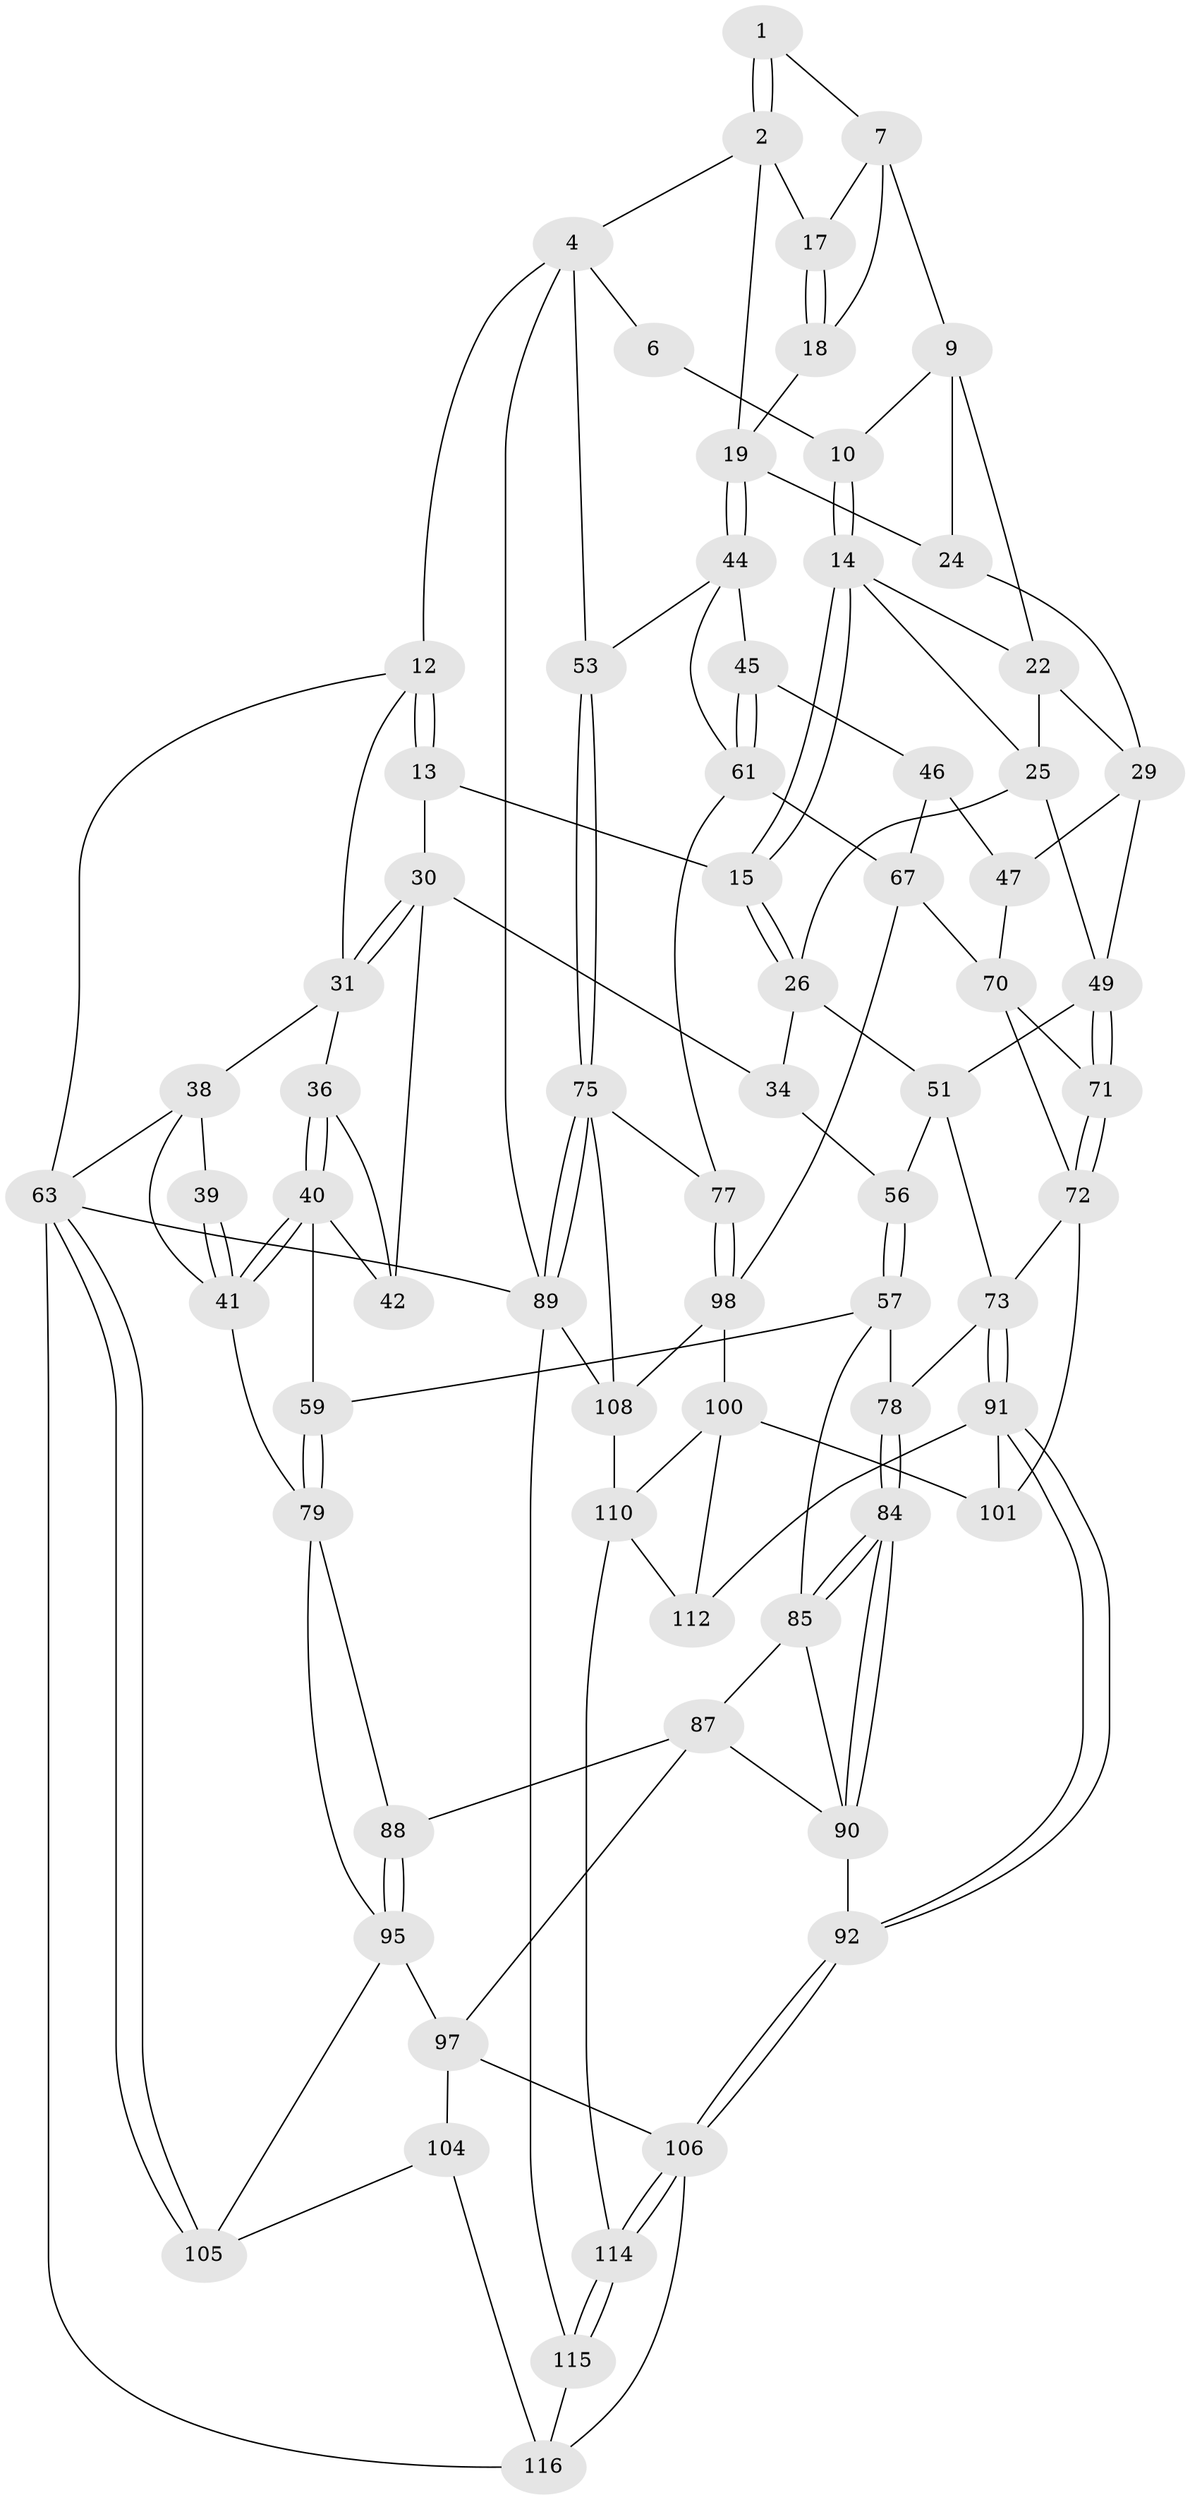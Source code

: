 // Generated by graph-tools (version 1.1) at 2025/52/02/27/25 19:52:36]
// undirected, 71 vertices, 156 edges
graph export_dot {
graph [start="1"]
  node [color=gray90,style=filled];
  1 [pos="+0.9057142936311828+0.07812708388133602"];
  2 [pos="+0.9800621602990245+0.12553593060635398",super="+3"];
  4 [pos="+1+0.1149707755289162",super="+5"];
  6 [pos="+0.6768208486119529+0",super="+11"];
  7 [pos="+0.7975182156745182+0.15470886662461336",super="+8"];
  9 [pos="+0.744470144298956+0.14271552003326593",super="+21"];
  10 [pos="+0.6693138501588183+0"];
  12 [pos="+0+0"];
  13 [pos="+0.21333826860538568+0",super="+16"];
  14 [pos="+0.5187587399627158+0.1565157611409679",super="+23"];
  15 [pos="+0.3701806109907401+0.1980111306341834"];
  17 [pos="+0.9185406809579605+0.1631220868784543"];
  18 [pos="+0.841947251309349+0.28756299424948906"];
  19 [pos="+0.8548514009574898+0.3325647498842781",super="+20"];
  22 [pos="+0.6450163681889096+0.2412797784295162",super="+27"];
  24 [pos="+0.7444394664733913+0.31808236770479675"];
  25 [pos="+0.5341545421530247+0.3495557083280262",super="+28"];
  26 [pos="+0.4351623699347739+0.34637292511675616",super="+33"];
  29 [pos="+0.7007256338624477+0.364241809901946",super="+48"];
  30 [pos="+0.2417968699077433+0.2047165815602157",super="+35"];
  31 [pos="+0.1492616523805315+0.23690695940244352",super="+32"];
  34 [pos="+0.29208616176302127+0.4361044049964889",super="+55"];
  36 [pos="+0.11466753972103388+0.2786691229359193",super="+37"];
  38 [pos="+0+0.1574303468907534",super="+62"];
  39 [pos="+0.037087051118935746+0.3011479869586736"];
  40 [pos="+0+0.5320207905293093",super="+43"];
  41 [pos="+0+0.5506154810453466",super="+65"];
  42 [pos="+0.14408197743821766+0.481014124778204"];
  44 [pos="+0.8576347174150997+0.34413073918380815",super="+54"];
  45 [pos="+0.8105042886972138+0.4455347960240126"];
  46 [pos="+0.7535365157238579+0.48496954776311024",super="+68"];
  47 [pos="+0.7461271531730286+0.48703444317882677",super="+69"];
  49 [pos="+0.6142758084969626+0.4851129395688255",super="+50"];
  51 [pos="+0.48234198870214556+0.5415674844871354",super="+52"];
  53 [pos="+1+0.4199599769518613"];
  56 [pos="+0.29732335920187697+0.5775357027658965",super="+60"];
  57 [pos="+0.2965001377681976+0.5793116282789788",super="+58"];
  59 [pos="+0.21006227396683258+0.5854130405192791"];
  61 [pos="+0.9209703039389325+0.5369168442405344",super="+66"];
  63 [pos="+0+1",super="+64"];
  67 [pos="+0.8942967004619613+0.6287071384880362",super="+83"];
  70 [pos="+0.7313526278411172+0.6013902707196883",super="+81"];
  71 [pos="+0.6410840790838322+0.5850247412231715"];
  72 [pos="+0.6156370370403639+0.6431305813347756",super="+82"];
  73 [pos="+0.4930310054881557+0.6364953699023809",super="+74"];
  75 [pos="+1+0.7533207556737116",super="+76"];
  77 [pos="+1+0.7006394756919875"];
  78 [pos="+0.38681279252591627+0.6240048056831078"];
  79 [pos="+0.16972622156885186+0.680104544528289",super="+80"];
  84 [pos="+0.32498752924616386+0.7037454167160674"];
  85 [pos="+0.2667610726392285+0.6185066974280925",super="+86"];
  87 [pos="+0.21401150006343414+0.6956610681646337",super="+94"];
  88 [pos="+0.17559064887958026+0.6857371158529142"];
  89 [pos="+1+1",super="+118"];
  90 [pos="+0.32819735278831336+0.7557104249316456",super="+93"];
  91 [pos="+0.48332796050327254+0.7448759520806626",super="+102"];
  92 [pos="+0.33316841733078745+0.7730428915047626"];
  95 [pos="+0.17693328637387515+0.7409744048859233",super="+96"];
  97 [pos="+0.19351515703511987+0.7633739098644514",super="+103"];
  98 [pos="+0.8584640014546526+0.7684298072902528",super="+99"];
  100 [pos="+0.7087063135009305+0.7620710510808868",super="+111"];
  101 [pos="+0.6942395047098568+0.7369922466183685"];
  104 [pos="+0.14332206276896572+0.8464381915966663"];
  105 [pos="+0.10925399680869807+0.8314687440647263"];
  106 [pos="+0.32071655550348027+0.8168280296678427",super="+107"];
  108 [pos="+0.8716235714981622+0.7972682158370301",super="+109"];
  110 [pos="+0.7925563891977307+1",super="+113"];
  112 [pos="+0.5214386763334975+0.8754500285983127"];
  114 [pos="+0.394435320795604+0.9823737798211174"];
  115 [pos="+0.3021190857797937+1"];
  116 [pos="+0.2865498138233486+1",super="+117"];
  1 -- 2;
  1 -- 2;
  1 -- 7;
  2 -- 17;
  2 -- 19;
  2 -- 4;
  4 -- 53;
  4 -- 89;
  4 -- 12;
  4 -- 6;
  6 -- 10;
  7 -- 17;
  7 -- 9;
  7 -- 18;
  9 -- 10;
  9 -- 24;
  9 -- 22;
  10 -- 14;
  10 -- 14;
  12 -- 13;
  12 -- 13;
  12 -- 63;
  12 -- 31;
  13 -- 30;
  13 -- 15;
  14 -- 15;
  14 -- 15;
  14 -- 25;
  14 -- 22;
  15 -- 26;
  15 -- 26;
  17 -- 18;
  17 -- 18;
  18 -- 19;
  19 -- 44;
  19 -- 44;
  19 -- 24;
  22 -- 25;
  22 -- 29;
  24 -- 29;
  25 -- 26;
  25 -- 49;
  26 -- 34;
  26 -- 51;
  29 -- 49;
  29 -- 47;
  30 -- 31;
  30 -- 31;
  30 -- 34;
  30 -- 42;
  31 -- 36;
  31 -- 38;
  34 -- 56 [weight=2];
  36 -- 40;
  36 -- 40;
  36 -- 42;
  38 -- 39;
  38 -- 63;
  38 -- 41;
  39 -- 41;
  39 -- 41;
  40 -- 41;
  40 -- 41;
  40 -- 42;
  40 -- 59;
  41 -- 79;
  44 -- 45;
  44 -- 61;
  44 -- 53;
  45 -- 46;
  45 -- 61;
  45 -- 61;
  46 -- 47 [weight=2];
  46 -- 67;
  47 -- 70;
  49 -- 71;
  49 -- 71;
  49 -- 51;
  51 -- 73;
  51 -- 56;
  53 -- 75;
  53 -- 75;
  56 -- 57;
  56 -- 57;
  57 -- 78;
  57 -- 59;
  57 -- 85;
  59 -- 79;
  59 -- 79;
  61 -- 67;
  61 -- 77;
  63 -- 105;
  63 -- 105;
  63 -- 89;
  63 -- 116;
  67 -- 70;
  67 -- 98;
  70 -- 71;
  70 -- 72;
  71 -- 72;
  71 -- 72;
  72 -- 73;
  72 -- 101;
  73 -- 91;
  73 -- 91;
  73 -- 78;
  75 -- 89;
  75 -- 89;
  75 -- 108;
  75 -- 77;
  77 -- 98;
  77 -- 98;
  78 -- 84;
  78 -- 84;
  79 -- 88;
  79 -- 95;
  84 -- 85;
  84 -- 85;
  84 -- 90;
  84 -- 90;
  85 -- 90;
  85 -- 87;
  87 -- 88;
  87 -- 97;
  87 -- 90;
  88 -- 95;
  88 -- 95;
  89 -- 115;
  89 -- 108;
  90 -- 92;
  91 -- 92;
  91 -- 92;
  91 -- 112;
  91 -- 101;
  92 -- 106;
  92 -- 106;
  95 -- 97;
  95 -- 105;
  97 -- 104;
  97 -- 106;
  98 -- 108;
  98 -- 100;
  100 -- 101;
  100 -- 112;
  100 -- 110;
  104 -- 105;
  104 -- 116;
  106 -- 114;
  106 -- 114;
  106 -- 116;
  108 -- 110;
  110 -- 112;
  110 -- 114;
  114 -- 115;
  114 -- 115;
  115 -- 116;
}
